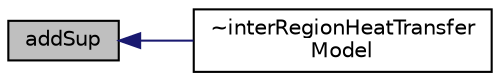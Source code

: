digraph "addSup"
{
  bgcolor="transparent";
  edge [fontname="Helvetica",fontsize="10",labelfontname="Helvetica",labelfontsize="10"];
  node [fontname="Helvetica",fontsize="10",shape=record];
  rankdir="LR";
  Node469 [label="addSup",height=0.2,width=0.4,color="black", fillcolor="grey75", style="filled", fontcolor="black"];
  Node469 -> Node470 [dir="back",color="midnightblue",fontsize="10",style="solid",fontname="Helvetica"];
  Node470 [label="~interRegionHeatTransfer\lModel",height=0.2,width=0.4,color="black",URL="$a24677.html#a55459ccbf8f81ba38fdf63d2326974e0",tooltip="Destructor. "];
}

